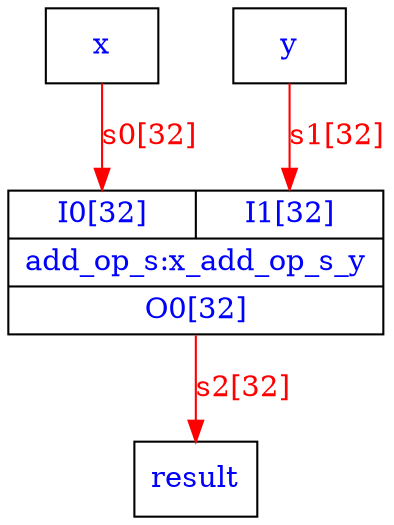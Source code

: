 digraph vecsum {
	// Components (Nodes)
	"result" [shape=msquare fontcolor=blue label="result"];
	"x_add_op_s_y" [shape=record, fontcolor=blue, label="{{<I0>I0[32]|<I1>I1[32]}|add_op_s:x_add_op_s_y|{<O0>O0[32]}}"];
	"x" [shape=msquare fontcolor=blue label="x"];
	"y" [shape=msquare fontcolor=blue label="y"];

	// Signals (Edges)
	"x" -> "x_add_op_s_y":I0 [label="s0[32]" color=red fontcolor=red];
	"y" -> "x_add_op_s_y":I1 [label="s1[32]" color=red fontcolor=red];
	"x_add_op_s_y":O0 -> "result" [label="s2[32]" color=red fontcolor=red];
}